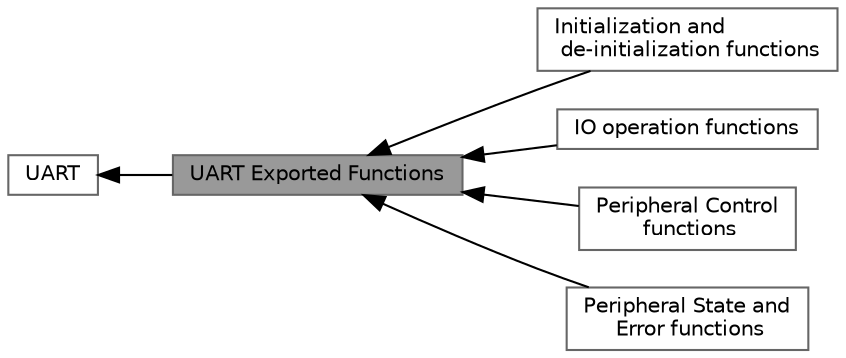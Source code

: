 digraph "UART Exported Functions"
{
 // LATEX_PDF_SIZE
  bgcolor="transparent";
  edge [fontname=Helvetica,fontsize=10,labelfontname=Helvetica,labelfontsize=10];
  node [fontname=Helvetica,fontsize=10,shape=box,height=0.2,width=0.4];
  rankdir=LR;
  Node2 [id="Node000002",label="UART",height=0.2,width=0.4,color="grey40", fillcolor="white", style="filled",URL="$group___u_a_r_t.html",tooltip="HAL UART module driver."];
  Node1 [id="Node000001",label="UART Exported Functions",height=0.2,width=0.4,color="gray40", fillcolor="grey60", style="filled", fontcolor="black",tooltip=" "];
  Node3 [id="Node000003",label="Initialization and\l de-initialization functions",height=0.2,width=0.4,color="grey40", fillcolor="white", style="filled",URL="$group___u_a_r_t___exported___functions___group1.html",tooltip=" "];
  Node4 [id="Node000004",label="IO operation functions",height=0.2,width=0.4,color="grey40", fillcolor="white", style="filled",URL="$group___u_a_r_t___exported___functions___group2.html",tooltip=" "];
  Node5 [id="Node000005",label="Peripheral Control\l functions",height=0.2,width=0.4,color="grey40", fillcolor="white", style="filled",URL="$group___u_a_r_t___exported___functions___group3.html",tooltip=" "];
  Node6 [id="Node000006",label="Peripheral State and\l Error functions",height=0.2,width=0.4,color="grey40", fillcolor="white", style="filled",URL="$group___u_a_r_t___exported___functions___group4.html",tooltip=" "];
  Node2->Node1 [shape=plaintext, dir="back", style="solid"];
  Node1->Node3 [shape=plaintext, dir="back", style="solid"];
  Node1->Node4 [shape=plaintext, dir="back", style="solid"];
  Node1->Node5 [shape=plaintext, dir="back", style="solid"];
  Node1->Node6 [shape=plaintext, dir="back", style="solid"];
}
